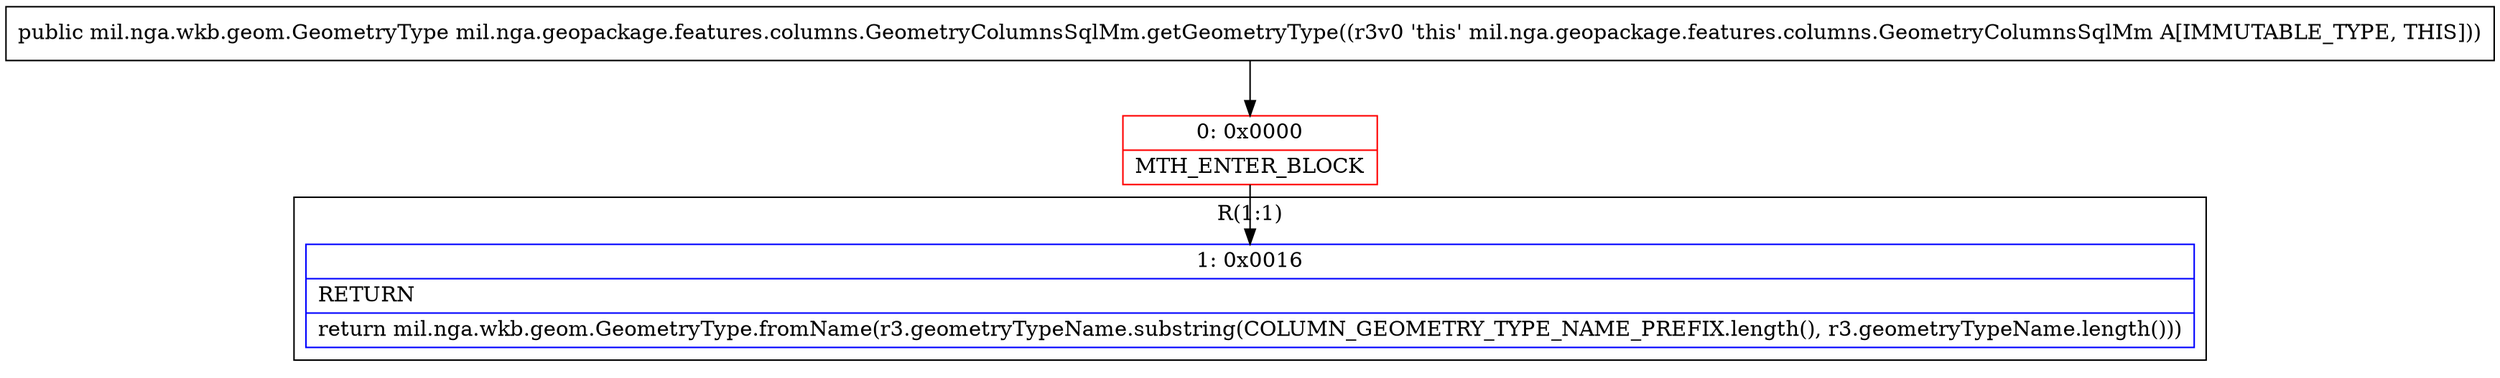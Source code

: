 digraph "CFG formil.nga.geopackage.features.columns.GeometryColumnsSqlMm.getGeometryType()Lmil\/nga\/wkb\/geom\/GeometryType;" {
subgraph cluster_Region_1828469875 {
label = "R(1:1)";
node [shape=record,color=blue];
Node_1 [shape=record,label="{1\:\ 0x0016|RETURN\l|return mil.nga.wkb.geom.GeometryType.fromName(r3.geometryTypeName.substring(COLUMN_GEOMETRY_TYPE_NAME_PREFIX.length(), r3.geometryTypeName.length()))\l}"];
}
Node_0 [shape=record,color=red,label="{0\:\ 0x0000|MTH_ENTER_BLOCK\l}"];
MethodNode[shape=record,label="{public mil.nga.wkb.geom.GeometryType mil.nga.geopackage.features.columns.GeometryColumnsSqlMm.getGeometryType((r3v0 'this' mil.nga.geopackage.features.columns.GeometryColumnsSqlMm A[IMMUTABLE_TYPE, THIS])) }"];
MethodNode -> Node_0;
Node_0 -> Node_1;
}

